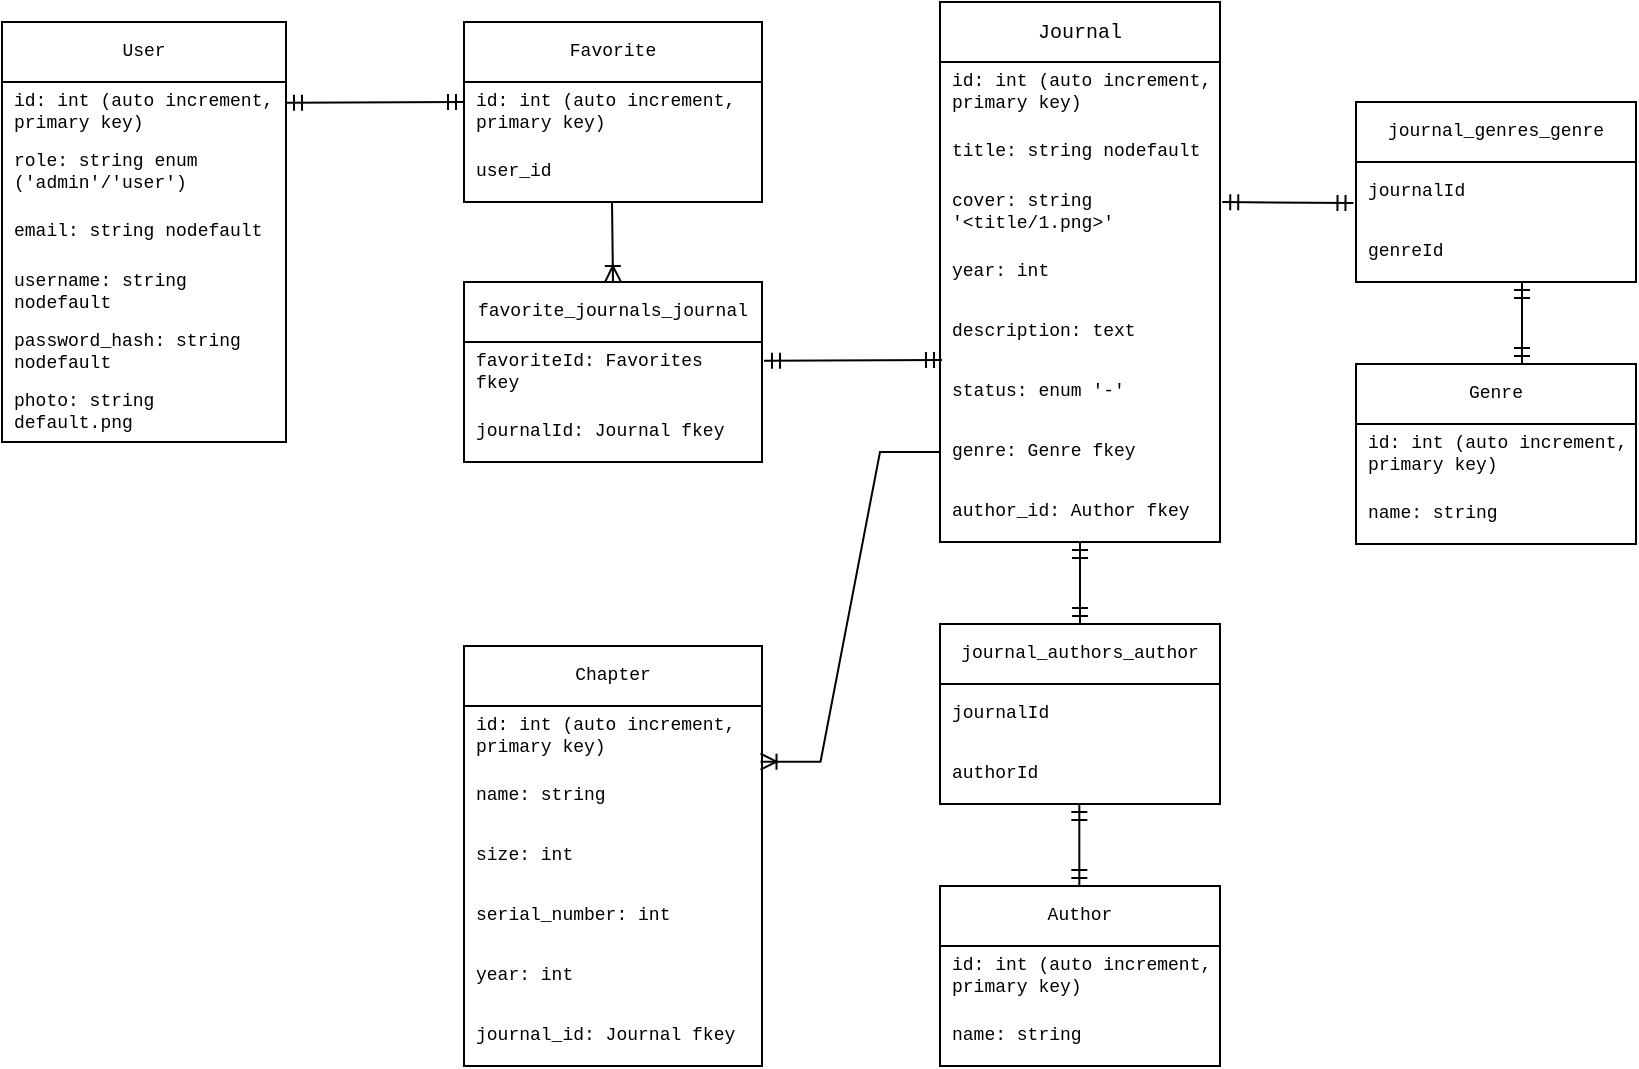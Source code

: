 <mxfile>
    <diagram name="Page-1" id="sVQ1Emza87UNjM9c4LFf">
        <mxGraphModel dx="1046" dy="773" grid="1" gridSize="10" guides="1" tooltips="1" connect="1" arrows="1" fold="1" page="1" pageScale="1" pageWidth="850" pageHeight="1100" math="0" shadow="0">
            <root>
                <mxCell id="0"/>
                <mxCell id="1" parent="0"/>
                <mxCell id="CEn67TreiTXD7W0_Oc7X-1" value="User" style="swimlane;fontStyle=0;childLayout=stackLayout;horizontal=1;startSize=30;horizontalStack=0;resizeParent=1;resizeParentMax=0;resizeLast=0;collapsible=1;marginBottom=0;whiteSpace=wrap;html=1;fontSize=9;fontFamily=Courier New;" parent="1" vertex="1">
                    <mxGeometry x="10" y="40" width="142" height="210" as="geometry">
                        <mxRectangle x="120" y="70" width="70" height="30" as="alternateBounds"/>
                    </mxGeometry>
                </mxCell>
                <mxCell id="CEn67TreiTXD7W0_Oc7X-16" value="&lt;div style=&quot;font-size: 9px;&quot;&gt;&lt;font style=&quot;font-size: 9px;&quot;&gt;id: int (auto increment, primary key)&lt;/font&gt;&lt;/div&gt;" style="text;strokeColor=none;fillColor=none;align=left;verticalAlign=middle;spacingLeft=4;spacingRight=4;overflow=hidden;points=[[0,0.5],[1,0.5]];portConstraint=eastwest;rotatable=0;whiteSpace=wrap;html=1;fontSize=9;fontFamily=Courier New;" parent="CEn67TreiTXD7W0_Oc7X-1" vertex="1">
                    <mxGeometry y="30" width="142" height="30" as="geometry"/>
                </mxCell>
                <mxCell id="CEn67TreiTXD7W0_Oc7X-18" value="&lt;div style=&quot;font-size: 9px;&quot;&gt;role: string enum&lt;/div&gt;('admin'/'user')" style="text;strokeColor=none;fillColor=none;align=left;verticalAlign=middle;spacingLeft=4;spacingRight=4;overflow=hidden;points=[[0,0.5],[1,0.5]];portConstraint=eastwest;rotatable=0;whiteSpace=wrap;html=1;fontSize=9;fontFamily=Courier New;" parent="CEn67TreiTXD7W0_Oc7X-1" vertex="1">
                    <mxGeometry y="60" width="142" height="30" as="geometry"/>
                </mxCell>
                <mxCell id="CEn67TreiTXD7W0_Oc7X-17" value="email: string nodefault" style="text;strokeColor=none;fillColor=none;align=left;verticalAlign=middle;spacingLeft=4;spacingRight=4;overflow=hidden;points=[[0,0.5],[1,0.5]];portConstraint=eastwest;rotatable=0;whiteSpace=wrap;html=1;fontSize=9;fontFamily=Courier New;" parent="CEn67TreiTXD7W0_Oc7X-1" vertex="1">
                    <mxGeometry y="90" width="142" height="30" as="geometry"/>
                </mxCell>
                <mxCell id="CEn67TreiTXD7W0_Oc7X-2" value="username: string nodefault" style="text;strokeColor=none;fillColor=none;align=left;verticalAlign=middle;spacingLeft=4;spacingRight=4;overflow=hidden;points=[[0,0.5],[1,0.5]];portConstraint=eastwest;rotatable=0;whiteSpace=wrap;html=1;fontSize=9;fontFamily=Courier New;" parent="CEn67TreiTXD7W0_Oc7X-1" vertex="1">
                    <mxGeometry y="120" width="142" height="30" as="geometry"/>
                </mxCell>
                <mxCell id="CEn67TreiTXD7W0_Oc7X-3" value="password_hash: string nodefault" style="text;strokeColor=none;fillColor=none;align=left;verticalAlign=middle;spacingLeft=4;spacingRight=4;overflow=hidden;points=[[0,0.5],[1,0.5]];portConstraint=eastwest;rotatable=0;whiteSpace=wrap;html=1;fontSize=9;fontFamily=Courier New;" parent="CEn67TreiTXD7W0_Oc7X-1" vertex="1">
                    <mxGeometry y="150" width="142" height="30" as="geometry"/>
                </mxCell>
                <mxCell id="CEn67TreiTXD7W0_Oc7X-4" value="photo: string default.png" style="text;strokeColor=none;fillColor=none;align=left;verticalAlign=middle;spacingLeft=4;spacingRight=4;overflow=hidden;points=[[0,0.5],[1,0.5]];portConstraint=eastwest;rotatable=0;whiteSpace=wrap;html=1;fontSize=9;fontFamily=Courier New;" parent="CEn67TreiTXD7W0_Oc7X-1" vertex="1">
                    <mxGeometry y="180" width="142" height="30" as="geometry"/>
                </mxCell>
                <mxCell id="CEn67TreiTXD7W0_Oc7X-5" value="Favorite" style="swimlane;fontStyle=0;childLayout=stackLayout;horizontal=1;startSize=30;horizontalStack=0;resizeParent=1;resizeParentMax=0;resizeLast=0;collapsible=1;marginBottom=0;whiteSpace=wrap;html=1;fontSize=9;fontFamily=Courier New;" parent="1" vertex="1">
                    <mxGeometry x="241" y="40" width="149" height="90" as="geometry"/>
                </mxCell>
                <mxCell id="CEn67TreiTXD7W0_Oc7X-7" value="&lt;div style=&quot;font-size: 9px;&quot;&gt;&lt;font style=&quot;font-size: 9px;&quot;&gt;id: int (auto increment, primary key)&lt;/font&gt;&lt;/div&gt;" style="text;strokeColor=none;fillColor=none;align=left;verticalAlign=middle;spacingLeft=4;spacingRight=4;overflow=hidden;points=[[0,0.5],[1,0.5]];portConstraint=eastwest;rotatable=0;whiteSpace=wrap;html=1;fontSize=9;fontFamily=Courier New;" parent="CEn67TreiTXD7W0_Oc7X-5" vertex="1">
                    <mxGeometry y="30" width="149" height="30" as="geometry"/>
                </mxCell>
                <mxCell id="4" value="user_id" style="text;strokeColor=none;fillColor=none;align=left;verticalAlign=middle;spacingLeft=4;spacingRight=4;overflow=hidden;points=[[0,0.5],[1,0.5]];portConstraint=eastwest;rotatable=0;whiteSpace=wrap;html=1;fontSize=9;fontFamily=Courier New;" parent="CEn67TreiTXD7W0_Oc7X-5" vertex="1">
                    <mxGeometry y="60" width="149" height="30" as="geometry"/>
                </mxCell>
                <mxCell id="CEn67TreiTXD7W0_Oc7X-19" value="&lt;div style=&quot;font-size: 10px;&quot;&gt;Journal&lt;/div&gt;" style="swimlane;fontStyle=0;childLayout=stackLayout;horizontal=1;startSize=30;horizontalStack=0;resizeParent=1;resizeParentMax=0;resizeLast=0;collapsible=1;marginBottom=0;whiteSpace=wrap;html=1;fontSize=10;fontFamily=Courier New;" parent="1" vertex="1">
                    <mxGeometry x="479" y="30" width="140" height="270" as="geometry">
                        <mxRectangle x="120" y="70" width="70" height="30" as="alternateBounds"/>
                    </mxGeometry>
                </mxCell>
                <mxCell id="CEn67TreiTXD7W0_Oc7X-20" value="&lt;div style=&quot;font-size: 9px;&quot;&gt;&lt;font style=&quot;font-size: 9px;&quot;&gt;id: int (auto increment, primary key)&lt;/font&gt;&lt;/div&gt;" style="text;strokeColor=none;fillColor=none;align=left;verticalAlign=middle;spacingLeft=4;spacingRight=4;overflow=hidden;points=[[0,0.5],[1,0.5]];portConstraint=eastwest;rotatable=0;whiteSpace=wrap;html=1;fontSize=9;fontFamily=Courier New;" parent="CEn67TreiTXD7W0_Oc7X-19" vertex="1">
                    <mxGeometry y="30" width="140" height="30" as="geometry"/>
                </mxCell>
                <mxCell id="CEn67TreiTXD7W0_Oc7X-21" value="title: string nodefault" style="text;strokeColor=none;fillColor=none;align=left;verticalAlign=middle;spacingLeft=4;spacingRight=4;overflow=hidden;points=[[0,0.5],[1,0.5]];portConstraint=eastwest;rotatable=0;whiteSpace=wrap;html=1;fontSize=9;fontFamily=Courier New;" parent="CEn67TreiTXD7W0_Oc7X-19" vertex="1">
                    <mxGeometry y="60" width="140" height="30" as="geometry"/>
                </mxCell>
                <mxCell id="CEn67TreiTXD7W0_Oc7X-22" value="cover: string '&amp;lt;title/1.png&amp;gt;'" style="text;strokeColor=none;fillColor=none;align=left;verticalAlign=middle;spacingLeft=4;spacingRight=4;overflow=hidden;points=[[0,0.5],[1,0.5]];portConstraint=eastwest;rotatable=0;whiteSpace=wrap;html=1;fontSize=9;fontFamily=Courier New;" parent="CEn67TreiTXD7W0_Oc7X-19" vertex="1">
                    <mxGeometry y="90" width="140" height="30" as="geometry"/>
                </mxCell>
                <mxCell id="CEn67TreiTXD7W0_Oc7X-24" value="year: int" style="text;strokeColor=none;fillColor=none;align=left;verticalAlign=middle;spacingLeft=4;spacingRight=4;overflow=hidden;points=[[0,0.5],[1,0.5]];portConstraint=eastwest;rotatable=0;whiteSpace=wrap;html=1;fontSize=9;fontFamily=Courier New;" parent="CEn67TreiTXD7W0_Oc7X-19" vertex="1">
                    <mxGeometry y="120" width="140" height="30" as="geometry"/>
                </mxCell>
                <mxCell id="CEn67TreiTXD7W0_Oc7X-48" value="description: text" style="text;strokeColor=none;fillColor=none;align=left;verticalAlign=middle;spacingLeft=4;spacingRight=4;overflow=hidden;points=[[0,0.5],[1,0.5]];portConstraint=eastwest;rotatable=0;whiteSpace=wrap;html=1;fontSize=9;fontFamily=Courier New;" parent="CEn67TreiTXD7W0_Oc7X-19" vertex="1">
                    <mxGeometry y="150" width="140" height="30" as="geometry"/>
                </mxCell>
                <mxCell id="CEn67TreiTXD7W0_Oc7X-23" value="status: enum '-'" style="text;strokeColor=none;fillColor=none;align=left;verticalAlign=middle;spacingLeft=4;spacingRight=4;overflow=hidden;points=[[0,0.5],[1,0.5]];portConstraint=eastwest;rotatable=0;whiteSpace=wrap;html=1;fontSize=9;fontFamily=Courier New;" parent="CEn67TreiTXD7W0_Oc7X-19" vertex="1">
                    <mxGeometry y="180" width="140" height="30" as="geometry"/>
                </mxCell>
                <mxCell id="CEn67TreiTXD7W0_Oc7X-46" value="genre: Genre fkey" style="text;strokeColor=none;fillColor=none;align=left;verticalAlign=middle;spacingLeft=4;spacingRight=4;overflow=hidden;points=[[0,0.5],[1,0.5]];portConstraint=eastwest;rotatable=0;whiteSpace=wrap;html=1;fontSize=9;fontFamily=Courier New;" parent="CEn67TreiTXD7W0_Oc7X-19" vertex="1">
                    <mxGeometry y="210" width="140" height="30" as="geometry"/>
                </mxCell>
                <mxCell id="CEn67TreiTXD7W0_Oc7X-42" value="&lt;div style=&quot;font-size: 9px;&quot;&gt;author_id: Author fkey&lt;/div&gt;" style="text;strokeColor=none;fillColor=none;align=left;verticalAlign=middle;spacingLeft=4;spacingRight=4;overflow=hidden;points=[[0,0.5],[1,0.5]];portConstraint=eastwest;rotatable=0;whiteSpace=wrap;html=1;fontSize=9;fontFamily=Courier New;" parent="CEn67TreiTXD7W0_Oc7X-19" vertex="1">
                    <mxGeometry y="240" width="140" height="30" as="geometry"/>
                </mxCell>
                <mxCell id="CEn67TreiTXD7W0_Oc7X-26" value="Chapter" style="swimlane;fontStyle=0;childLayout=stackLayout;horizontal=1;startSize=30;horizontalStack=0;resizeParent=1;resizeParentMax=0;resizeLast=0;collapsible=1;marginBottom=0;whiteSpace=wrap;html=1;fontSize=9;fontFamily=Courier New;" parent="1" vertex="1">
                    <mxGeometry x="241" y="352" width="149" height="210" as="geometry">
                        <mxRectangle x="120" y="70" width="70" height="30" as="alternateBounds"/>
                    </mxGeometry>
                </mxCell>
                <mxCell id="CEn67TreiTXD7W0_Oc7X-27" value="&lt;div style=&quot;font-size: 9px;&quot;&gt;&lt;font style=&quot;font-size: 9px;&quot;&gt;id: int (auto increment, primary key)&lt;br style=&quot;font-size: 9px;&quot;&gt;&lt;/font&gt;&lt;/div&gt;" style="text;strokeColor=none;fillColor=none;align=left;verticalAlign=middle;spacingLeft=4;spacingRight=4;overflow=hidden;points=[[0,0.5],[1,0.5]];portConstraint=eastwest;rotatable=0;whiteSpace=wrap;html=1;fontSize=9;fontFamily=Courier New;" parent="CEn67TreiTXD7W0_Oc7X-26" vertex="1">
                    <mxGeometry y="30" width="149" height="30" as="geometry"/>
                </mxCell>
                <mxCell id="CEn67TreiTXD7W0_Oc7X-28" value="name: string" style="text;strokeColor=none;fillColor=none;align=left;verticalAlign=middle;spacingLeft=4;spacingRight=4;overflow=hidden;points=[[0,0.5],[1,0.5]];portConstraint=eastwest;rotatable=0;whiteSpace=wrap;html=1;fontSize=9;fontFamily=Courier New;" parent="CEn67TreiTXD7W0_Oc7X-26" vertex="1">
                    <mxGeometry y="60" width="149" height="30" as="geometry"/>
                </mxCell>
                <mxCell id="CEn67TreiTXD7W0_Oc7X-29" value="size: int" style="text;strokeColor=none;fillColor=none;align=left;verticalAlign=middle;spacingLeft=4;spacingRight=4;overflow=hidden;points=[[0,0.5],[1,0.5]];portConstraint=eastwest;rotatable=0;whiteSpace=wrap;html=1;fontSize=9;fontFamily=Courier New;" parent="CEn67TreiTXD7W0_Oc7X-26" vertex="1">
                    <mxGeometry y="90" width="149" height="30" as="geometry"/>
                </mxCell>
                <mxCell id="CEn67TreiTXD7W0_Oc7X-30" value="serial_number: int" style="text;strokeColor=none;fillColor=none;align=left;verticalAlign=middle;spacingLeft=4;spacingRight=4;overflow=hidden;points=[[0,0.5],[1,0.5]];portConstraint=eastwest;rotatable=0;whiteSpace=wrap;html=1;fontSize=9;fontFamily=Courier New;" parent="CEn67TreiTXD7W0_Oc7X-26" vertex="1">
                    <mxGeometry y="120" width="149" height="30" as="geometry"/>
                </mxCell>
                <mxCell id="CEn67TreiTXD7W0_Oc7X-31" value="year: int" style="text;strokeColor=none;fillColor=none;align=left;verticalAlign=middle;spacingLeft=4;spacingRight=4;overflow=hidden;points=[[0,0.5],[1,0.5]];portConstraint=eastwest;rotatable=0;whiteSpace=wrap;html=1;fontSize=9;fontFamily=Courier New;" parent="CEn67TreiTXD7W0_Oc7X-26" vertex="1">
                    <mxGeometry y="150" width="149" height="30" as="geometry"/>
                </mxCell>
                <mxCell id="CEn67TreiTXD7W0_Oc7X-33" value="&lt;div style=&quot;font-size: 9px;&quot;&gt;journal_id: Journal fkey&lt;/div&gt;" style="text;strokeColor=none;fillColor=none;align=left;verticalAlign=middle;spacingLeft=4;spacingRight=4;overflow=hidden;points=[[0,0.5],[1,0.5]];portConstraint=eastwest;rotatable=0;whiteSpace=wrap;html=1;fontSize=9;fontFamily=Courier New;" parent="CEn67TreiTXD7W0_Oc7X-26" vertex="1">
                    <mxGeometry y="180" width="149" height="30" as="geometry"/>
                </mxCell>
                <mxCell id="CEn67TreiTXD7W0_Oc7X-35" value="Author" style="swimlane;fontStyle=0;childLayout=stackLayout;horizontal=1;startSize=30;horizontalStack=0;resizeParent=1;resizeParentMax=0;resizeLast=0;collapsible=1;marginBottom=0;whiteSpace=wrap;html=1;fontSize=9;fontFamily=Courier New;" parent="1" vertex="1">
                    <mxGeometry x="479" y="472" width="140" height="90" as="geometry"/>
                </mxCell>
                <mxCell id="CEn67TreiTXD7W0_Oc7X-36" value="&lt;div style=&quot;font-size: 9px;&quot;&gt;&lt;font style=&quot;font-size: 9px;&quot;&gt;id: int (auto increment, primary key)&lt;/font&gt;&lt;/div&gt;" style="text;strokeColor=none;fillColor=none;align=left;verticalAlign=middle;spacingLeft=4;spacingRight=4;overflow=hidden;points=[[0,0.5],[1,0.5]];portConstraint=eastwest;rotatable=0;whiteSpace=wrap;html=1;fontSize=9;fontFamily=Courier New;" parent="CEn67TreiTXD7W0_Oc7X-35" vertex="1">
                    <mxGeometry y="30" width="140" height="30" as="geometry"/>
                </mxCell>
                <mxCell id="CEn67TreiTXD7W0_Oc7X-37" value="name: string" style="text;strokeColor=none;fillColor=none;align=left;verticalAlign=middle;spacingLeft=4;spacingRight=4;overflow=hidden;points=[[0,0.5],[1,0.5]];portConstraint=eastwest;rotatable=0;whiteSpace=wrap;html=1;fontSize=9;fontFamily=Courier New;" parent="CEn67TreiTXD7W0_Oc7X-35" vertex="1">
                    <mxGeometry y="60" width="140" height="30" as="geometry"/>
                </mxCell>
                <mxCell id="8EqPbeOheIrd241TpFBJ-10" value="" style="edgeStyle=entityRelationEdgeStyle;fontSize=9;html=1;endArrow=ERoneToMany;rounded=0;entryX=0.995;entryY=-0.072;entryDx=0;entryDy=0;entryPerimeter=0;" parent="1" source="CEn67TreiTXD7W0_Oc7X-46" target="CEn67TreiTXD7W0_Oc7X-28" edge="1">
                    <mxGeometry width="100" height="100" relative="1" as="geometry">
                        <mxPoint x="470" y="260" as="sourcePoint"/>
                        <mxPoint x="440" y="210" as="targetPoint"/>
                    </mxGeometry>
                </mxCell>
                <mxCell id="8EqPbeOheIrd241TpFBJ-13" value="" style="html=1;endArrow=ERoneToMany;rounded=0;entryX=0.5;entryY=0;entryDx=0;entryDy=0;fontSize=9;" parent="1" target="8EqPbeOheIrd241TpFBJ-17" edge="1">
                    <mxGeometry width="100" height="100" relative="1" as="geometry">
                        <mxPoint x="315" y="130" as="sourcePoint"/>
                        <mxPoint x="341.18" y="150.34" as="targetPoint"/>
                    </mxGeometry>
                </mxCell>
                <mxCell id="8EqPbeOheIrd241TpFBJ-17" value="favorite_journals_journal" style="swimlane;fontStyle=0;childLayout=stackLayout;horizontal=1;startSize=30;horizontalStack=0;resizeParent=1;resizeParentMax=0;resizeLast=0;collapsible=1;marginBottom=0;whiteSpace=wrap;html=1;fontSize=9;fontFamily=Courier New;" parent="1" vertex="1">
                    <mxGeometry x="241" y="170" width="149" height="90" as="geometry"/>
                </mxCell>
                <mxCell id="8EqPbeOheIrd241TpFBJ-22" value="favoriteId: Favorites fkey" style="text;strokeColor=none;fillColor=none;align=left;verticalAlign=middle;spacingLeft=4;spacingRight=4;overflow=hidden;points=[[0,0.5],[1,0.5]];portConstraint=eastwest;rotatable=0;whiteSpace=wrap;html=1;fontSize=9;fontFamily=Courier New;" parent="8EqPbeOheIrd241TpFBJ-17" vertex="1">
                    <mxGeometry y="30" width="149" height="30" as="geometry"/>
                </mxCell>
                <mxCell id="8EqPbeOheIrd241TpFBJ-20" value="journalId: Journal fkey" style="text;strokeColor=none;fillColor=none;align=left;verticalAlign=middle;spacingLeft=4;spacingRight=4;overflow=hidden;points=[[0,0.5],[1,0.5]];portConstraint=eastwest;rotatable=0;whiteSpace=wrap;html=1;fontSize=9;fontFamily=Courier New;" parent="8EqPbeOheIrd241TpFBJ-17" vertex="1">
                    <mxGeometry y="60" width="149" height="30" as="geometry"/>
                </mxCell>
                <mxCell id="8EqPbeOheIrd241TpFBJ-19" value="" style="fontSize=9;html=1;endArrow=ERmandOne;startArrow=ERmandOne;rounded=0;" parent="1" edge="1">
                    <mxGeometry width="100" height="100" relative="1" as="geometry">
                        <mxPoint x="152" y="80.42" as="sourcePoint"/>
                        <mxPoint x="241" y="80" as="targetPoint"/>
                    </mxGeometry>
                </mxCell>
                <mxCell id="3" value="" style="fontSize=9;html=1;endArrow=ERmandOne;startArrow=ERmandOne;rounded=0;" parent="1" edge="1">
                    <mxGeometry width="100" height="100" relative="1" as="geometry">
                        <mxPoint x="391" y="209.42" as="sourcePoint"/>
                        <mxPoint x="480" y="209" as="targetPoint"/>
                    </mxGeometry>
                </mxCell>
                <mxCell id="5" value="Genre" style="swimlane;fontStyle=0;childLayout=stackLayout;horizontal=1;startSize=30;horizontalStack=0;resizeParent=1;resizeParentMax=0;resizeLast=0;collapsible=1;marginBottom=0;whiteSpace=wrap;html=1;fontSize=9;fontFamily=Courier New;" parent="1" vertex="1">
                    <mxGeometry x="687" y="211" width="140" height="90" as="geometry"/>
                </mxCell>
                <mxCell id="6" value="&lt;div style=&quot;font-size: 9px;&quot;&gt;&lt;font style=&quot;font-size: 9px;&quot;&gt;id: int (auto increment, primary key)&lt;/font&gt;&lt;/div&gt;" style="text;strokeColor=none;fillColor=none;align=left;verticalAlign=middle;spacingLeft=4;spacingRight=4;overflow=hidden;points=[[0,0.5],[1,0.5]];portConstraint=eastwest;rotatable=0;whiteSpace=wrap;html=1;fontSize=9;fontFamily=Courier New;" parent="5" vertex="1">
                    <mxGeometry y="30" width="140" height="30" as="geometry"/>
                </mxCell>
                <mxCell id="7" value="name: string" style="text;strokeColor=none;fillColor=none;align=left;verticalAlign=middle;spacingLeft=4;spacingRight=4;overflow=hidden;points=[[0,0.5],[1,0.5]];portConstraint=eastwest;rotatable=0;whiteSpace=wrap;html=1;fontSize=9;fontFamily=Courier New;" parent="5" vertex="1">
                    <mxGeometry y="60" width="140" height="30" as="geometry"/>
                </mxCell>
                <mxCell id="9" value="journal_authors_author" style="swimlane;fontStyle=0;childLayout=stackLayout;horizontal=1;startSize=30;horizontalStack=0;resizeParent=1;resizeParentMax=0;resizeLast=0;collapsible=1;marginBottom=0;whiteSpace=wrap;html=1;fontSize=9;fontFamily=Courier New;" parent="1" vertex="1">
                    <mxGeometry x="479" y="341" width="140" height="90" as="geometry"/>
                </mxCell>
                <mxCell id="10" value="&lt;div style=&quot;font-size: 9px;&quot;&gt;&lt;font style=&quot;font-size: 9px;&quot;&gt;journalId&lt;/font&gt;&lt;/div&gt;" style="text;strokeColor=none;fillColor=none;align=left;verticalAlign=middle;spacingLeft=4;spacingRight=4;overflow=hidden;points=[[0,0.5],[1,0.5]];portConstraint=eastwest;rotatable=0;whiteSpace=wrap;html=1;fontSize=9;fontFamily=Courier New;" parent="9" vertex="1">
                    <mxGeometry y="30" width="140" height="30" as="geometry"/>
                </mxCell>
                <mxCell id="11" value="authorId" style="text;strokeColor=none;fillColor=none;align=left;verticalAlign=middle;spacingLeft=4;spacingRight=4;overflow=hidden;points=[[0,0.5],[1,0.5]];portConstraint=eastwest;rotatable=0;whiteSpace=wrap;html=1;fontSize=9;fontFamily=Courier New;" parent="9" vertex="1">
                    <mxGeometry y="60" width="140" height="30" as="geometry"/>
                </mxCell>
                <mxCell id="12" value="" style="fontSize=9;html=1;endArrow=ERmandOne;startArrow=ERmandOne;rounded=0;entryX=0.5;entryY=0;entryDx=0;entryDy=0;" parent="1" target="9" edge="1">
                    <mxGeometry width="100" height="100" relative="1" as="geometry">
                        <mxPoint x="549" y="300" as="sourcePoint"/>
                        <mxPoint x="559" y="320" as="targetPoint"/>
                    </mxGeometry>
                </mxCell>
                <mxCell id="13" value="" style="fontSize=9;html=1;endArrow=ERmandOne;startArrow=ERmandOne;rounded=0;entryX=0.5;entryY=0;entryDx=0;entryDy=0;" parent="1" edge="1">
                    <mxGeometry width="100" height="100" relative="1" as="geometry">
                        <mxPoint x="548.66" y="431" as="sourcePoint"/>
                        <mxPoint x="548.66" y="472" as="targetPoint"/>
                    </mxGeometry>
                </mxCell>
                <mxCell id="14" value="journal_genres_genre" style="swimlane;fontStyle=0;childLayout=stackLayout;horizontal=1;startSize=30;horizontalStack=0;resizeParent=1;resizeParentMax=0;resizeLast=0;collapsible=1;marginBottom=0;whiteSpace=wrap;html=1;fontSize=9;fontFamily=Courier New;" parent="1" vertex="1">
                    <mxGeometry x="687" y="80" width="140" height="90" as="geometry"/>
                </mxCell>
                <mxCell id="15" value="&lt;div style=&quot;font-size: 9px;&quot;&gt;&lt;font style=&quot;font-size: 9px;&quot;&gt;journalId&lt;/font&gt;&lt;/div&gt;" style="text;strokeColor=none;fillColor=none;align=left;verticalAlign=middle;spacingLeft=4;spacingRight=4;overflow=hidden;points=[[0,0.5],[1,0.5]];portConstraint=eastwest;rotatable=0;whiteSpace=wrap;html=1;fontSize=9;fontFamily=Courier New;" parent="14" vertex="1">
                    <mxGeometry y="30" width="140" height="30" as="geometry"/>
                </mxCell>
                <mxCell id="16" value="genreId" style="text;strokeColor=none;fillColor=none;align=left;verticalAlign=middle;spacingLeft=4;spacingRight=4;overflow=hidden;points=[[0,0.5],[1,0.5]];portConstraint=eastwest;rotatable=0;whiteSpace=wrap;html=1;fontSize=9;fontFamily=Courier New;" parent="14" vertex="1">
                    <mxGeometry y="60" width="140" height="30" as="geometry"/>
                </mxCell>
                <mxCell id="17" value="" style="fontSize=9;html=1;endArrow=ERmandOne;startArrow=ERmandOne;rounded=0;entryX=0.5;entryY=0;entryDx=0;entryDy=0;" parent="1" edge="1">
                    <mxGeometry width="100" height="100" relative="1" as="geometry">
                        <mxPoint x="770.0" y="170" as="sourcePoint"/>
                        <mxPoint x="770.0" y="211" as="targetPoint"/>
                    </mxGeometry>
                </mxCell>
                <mxCell id="18" value="" style="fontSize=9;html=1;endArrow=ERmandOne;startArrow=ERmandOne;rounded=0;entryX=1.008;entryY=0.035;entryDx=0;entryDy=0;exitX=-0.009;exitY=0.384;exitDx=0;exitDy=0;exitPerimeter=0;entryPerimeter=0;" parent="1" edge="1">
                    <mxGeometry width="100" height="100" relative="1" as="geometry">
                        <mxPoint x="685.74" y="130.52" as="sourcePoint"/>
                        <mxPoint x="620.12" y="130.05" as="targetPoint"/>
                    </mxGeometry>
                </mxCell>
            </root>
        </mxGraphModel>
    </diagram>
</mxfile>